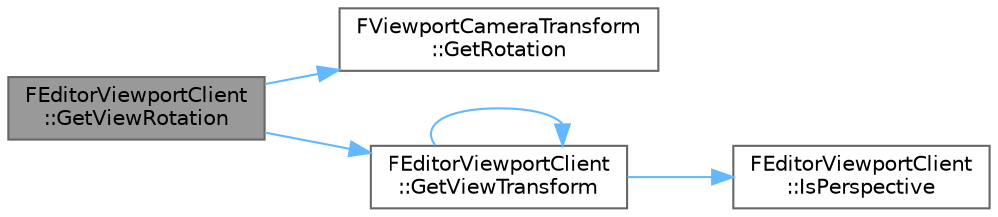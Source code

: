 digraph "FEditorViewportClient::GetViewRotation"
{
 // INTERACTIVE_SVG=YES
 // LATEX_PDF_SIZE
  bgcolor="transparent";
  edge [fontname=Helvetica,fontsize=10,labelfontname=Helvetica,labelfontsize=10];
  node [fontname=Helvetica,fontsize=10,shape=box,height=0.2,width=0.4];
  rankdir="LR";
  Node1 [id="Node000001",label="FEditorViewportClient\l::GetViewRotation",height=0.2,width=0.4,color="gray40", fillcolor="grey60", style="filled", fontcolor="black",tooltip=" "];
  Node1 -> Node2 [id="edge1_Node000001_Node000002",color="steelblue1",style="solid",tooltip=" "];
  Node2 [id="Node000002",label="FViewportCameraTransform\l::GetRotation",height=0.2,width=0.4,color="grey40", fillcolor="white", style="filled",URL="$dc/d97/structFViewportCameraTransform.html#a3b4d9a6be3c89af9a4c059c6836cb898",tooltip=" "];
  Node1 -> Node3 [id="edge2_Node000001_Node000003",color="steelblue1",style="solid",tooltip=" "];
  Node3 [id="Node000003",label="FEditorViewportClient\l::GetViewTransform",height=0.2,width=0.4,color="grey40", fillcolor="white", style="filled",URL="$df/d9e/classFEditorViewportClient.html#a8e08badd4ec988c5d68035e050115c30",tooltip="Gets ViewportCameraTransform object for the current viewport type."];
  Node3 -> Node3 [id="edge3_Node000003_Node000003",color="steelblue1",style="solid",tooltip=" "];
  Node3 -> Node4 [id="edge4_Node000003_Node000004",color="steelblue1",style="solid",tooltip=" "];
  Node4 [id="Node000004",label="FEditorViewportClient\l::IsPerspective",height=0.2,width=0.4,color="grey40", fillcolor="white", style="filled",URL="$df/d9e/classFEditorViewportClient.html#a83795f10bc66b8be496ece6472cfdcba",tooltip="Returns true if this viewport is perspective."];
}
